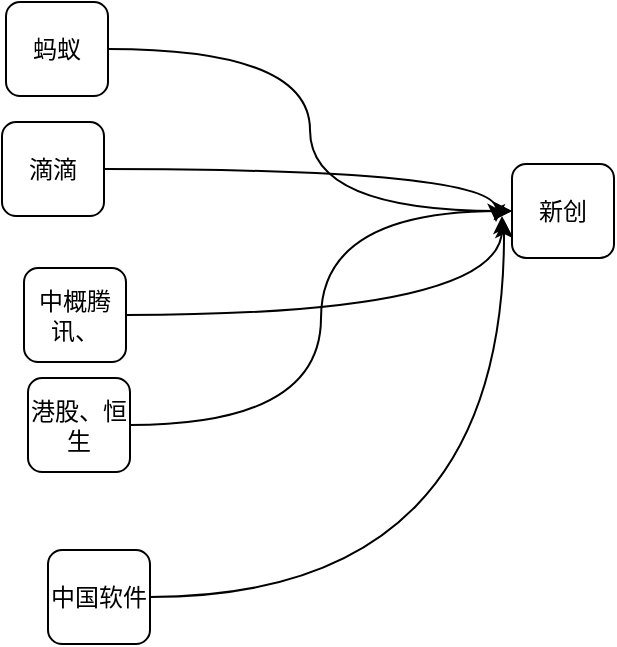 <mxfile version="20.8.13" type="github">
  <diagram name="第 1 页" id="l9BL36nRIR9fdoTfFBKx">
    <mxGraphModel dx="1434" dy="802" grid="0" gridSize="10" guides="1" tooltips="1" connect="1" arrows="1" fold="1" page="1" pageScale="1" pageWidth="827" pageHeight="1169" math="0" shadow="0">
      <root>
        <mxCell id="0" />
        <mxCell id="1" parent="0" />
        <mxCell id="2E46m4sVwvArjCxUqxpf-8" style="edgeStyle=orthogonalEdgeStyle;curved=1;rounded=0;orthogonalLoop=1;jettySize=auto;html=1;exitX=1;exitY=0.5;exitDx=0;exitDy=0;entryX=0;entryY=0.5;entryDx=0;entryDy=0;" edge="1" parent="1" source="2E46m4sVwvArjCxUqxpf-1" target="2E46m4sVwvArjCxUqxpf-5">
          <mxGeometry relative="1" as="geometry" />
        </mxCell>
        <mxCell id="2E46m4sVwvArjCxUqxpf-1" value="蚂蚁" style="rounded=1;whiteSpace=wrap;html=1;" vertex="1" parent="1">
          <mxGeometry x="163" y="273" width="51" height="47" as="geometry" />
        </mxCell>
        <mxCell id="2E46m4sVwvArjCxUqxpf-9" style="edgeStyle=orthogonalEdgeStyle;curved=1;rounded=0;orthogonalLoop=1;jettySize=auto;html=1;exitX=1;exitY=0.5;exitDx=0;exitDy=0;" edge="1" parent="1" source="2E46m4sVwvArjCxUqxpf-2">
          <mxGeometry relative="1" as="geometry">
            <mxPoint x="408" y="383" as="targetPoint" />
          </mxGeometry>
        </mxCell>
        <mxCell id="2E46m4sVwvArjCxUqxpf-2" value="滴滴" style="rounded=1;whiteSpace=wrap;html=1;" vertex="1" parent="1">
          <mxGeometry x="161" y="333" width="51" height="47" as="geometry" />
        </mxCell>
        <mxCell id="2E46m4sVwvArjCxUqxpf-10" style="edgeStyle=orthogonalEdgeStyle;curved=1;rounded=0;orthogonalLoop=1;jettySize=auto;html=1;exitX=1;exitY=0.5;exitDx=0;exitDy=0;" edge="1" parent="1" source="2E46m4sVwvArjCxUqxpf-3">
          <mxGeometry relative="1" as="geometry">
            <mxPoint x="411" y="380" as="targetPoint" />
          </mxGeometry>
        </mxCell>
        <mxCell id="2E46m4sVwvArjCxUqxpf-3" value="中概腾讯、" style="rounded=1;whiteSpace=wrap;html=1;" vertex="1" parent="1">
          <mxGeometry x="172" y="406" width="51" height="47" as="geometry" />
        </mxCell>
        <mxCell id="2E46m4sVwvArjCxUqxpf-11" style="edgeStyle=orthogonalEdgeStyle;curved=1;rounded=0;orthogonalLoop=1;jettySize=auto;html=1;exitX=1;exitY=0.5;exitDx=0;exitDy=0;entryX=0;entryY=0.5;entryDx=0;entryDy=0;" edge="1" parent="1" source="2E46m4sVwvArjCxUqxpf-4" target="2E46m4sVwvArjCxUqxpf-5">
          <mxGeometry relative="1" as="geometry" />
        </mxCell>
        <mxCell id="2E46m4sVwvArjCxUqxpf-4" value="港股、恒生" style="rounded=1;whiteSpace=wrap;html=1;" vertex="1" parent="1">
          <mxGeometry x="174" y="461" width="51" height="47" as="geometry" />
        </mxCell>
        <mxCell id="2E46m4sVwvArjCxUqxpf-5" value="新创" style="rounded=1;whiteSpace=wrap;html=1;" vertex="1" parent="1">
          <mxGeometry x="416" y="354" width="51" height="47" as="geometry" />
        </mxCell>
        <mxCell id="2E46m4sVwvArjCxUqxpf-12" style="edgeStyle=orthogonalEdgeStyle;curved=1;rounded=0;orthogonalLoop=1;jettySize=auto;html=1;exitX=1;exitY=0.5;exitDx=0;exitDy=0;" edge="1" parent="1" source="2E46m4sVwvArjCxUqxpf-6">
          <mxGeometry relative="1" as="geometry">
            <mxPoint x="412" y="382" as="targetPoint" />
          </mxGeometry>
        </mxCell>
        <mxCell id="2E46m4sVwvArjCxUqxpf-6" value="中国软件" style="rounded=1;whiteSpace=wrap;html=1;" vertex="1" parent="1">
          <mxGeometry x="184" y="547" width="51" height="47" as="geometry" />
        </mxCell>
      </root>
    </mxGraphModel>
  </diagram>
</mxfile>
